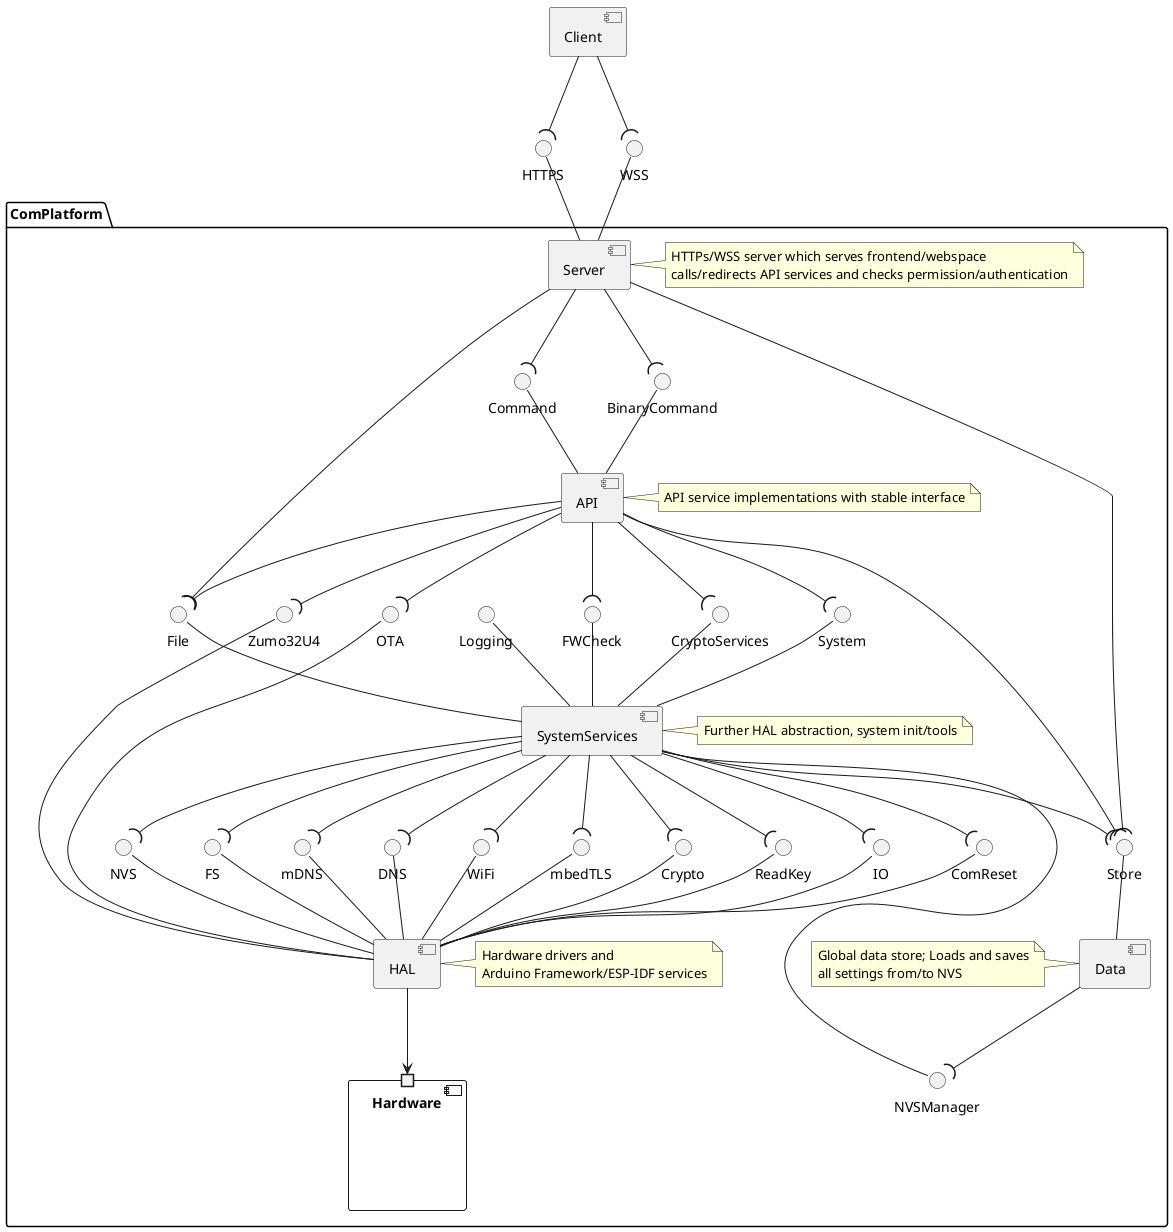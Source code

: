 @startuml
' Server interface
interface "WSS"
interface "HTTPS"

component "Client" as client {
    client -down-(WSS
    client -down-(HTTPS
}

package ComPlatform {
    ' API interface
    interface "Command"
    interface "BinaryCommand"

    ' HAL inteface (with Arduino framework + ESP-IDF)
    interface "ComReset"
    interface "ReadKey"
    interface "Crypto"
    interface "mbedTLS"
    interface "WiFi"
    interface "DNS"
    interface "mDNS"
    interface "OTA"
    interface "FS"
    interface "NVS"
    interface "IO"
    interface "Zumo32U4"

    ' System Services interface
    interface "File"
    interface "CryptoServices"
    interface "NVSManager"
    interface "Logging"
    interface "FWCheck"
    interface "System"

    ' Data interface
    interface "Store"

    component "Hardware" as hardware {
        port " " as hardwareport
    }

    component "HAL" {
        HAL-up-ComReset
        HAL-up-IO
        HAL-up-ReadKey
        HAL-up-Zumo32U4
        HAL-up-Crypto
        HAL-up-mbedTLS
        HAL-up-WiFi
        HAL-up-DNS
        HAL-up-mDNS
        HAL-up-OTA
        HAL-up-FS
        HAL-up-NVS

        HAL-down->hardwareport
    }
    note right of HAL : Hardware drivers and\nArduino Framework/ESP-IDF services

    component "Data" {
        Data-up-Store
        Data-down-(NVSManager
    }
    note left of Data : Global data store; Loads and saves\nall settings from/to NVS

    component "SystemServices" {
        SystemServices-up-FWCheck
        SystemServices-up-File
        SystemServices-up-CryptoServices
        SystemServices-up-NVSManager
        SystemServices-up-System
        SystemServices-up-Logging

        SystemServices-down-(ReadKey
        SystemServices-down-(Crypto
        SystemServices-down-(mbedTLS
        SystemServices-down-(FS
        SystemServices-down-(WiFi
        SystemServices-down-(DNS
        SystemServices-down-(mDNS
        SystemServices-down-(NVS
        SystemServices-down-(Store
        SystemServices-down-(ComReset
        SystemServices-down-(IO
    }
    note right of SystemServices : Further HAL abstraction, system init/tools

    component "API"{
        API -up- BinaryCommand
        API -up- Command

        API-down-(File
        API-down-(Store
        API-down-(FWCheck
        API-down-(OTA
        API-down-(Zumo32U4
        API-down-(CryptoServices
        API-down-(System
    }
    note right of API : API service implementations with stable interface

    component "Server"{
        Server-up-WSS
        Server-up-HTTPS

        Server-down-(File
        Server-down-(Store
        Server-down-(BinaryCommand
        Server-down-(Command
    }
    note right of Server : HTTPs/WSS server which serves frontend/webspace\ncalls/redirects API services and checks permission/authentication
    @enduml
